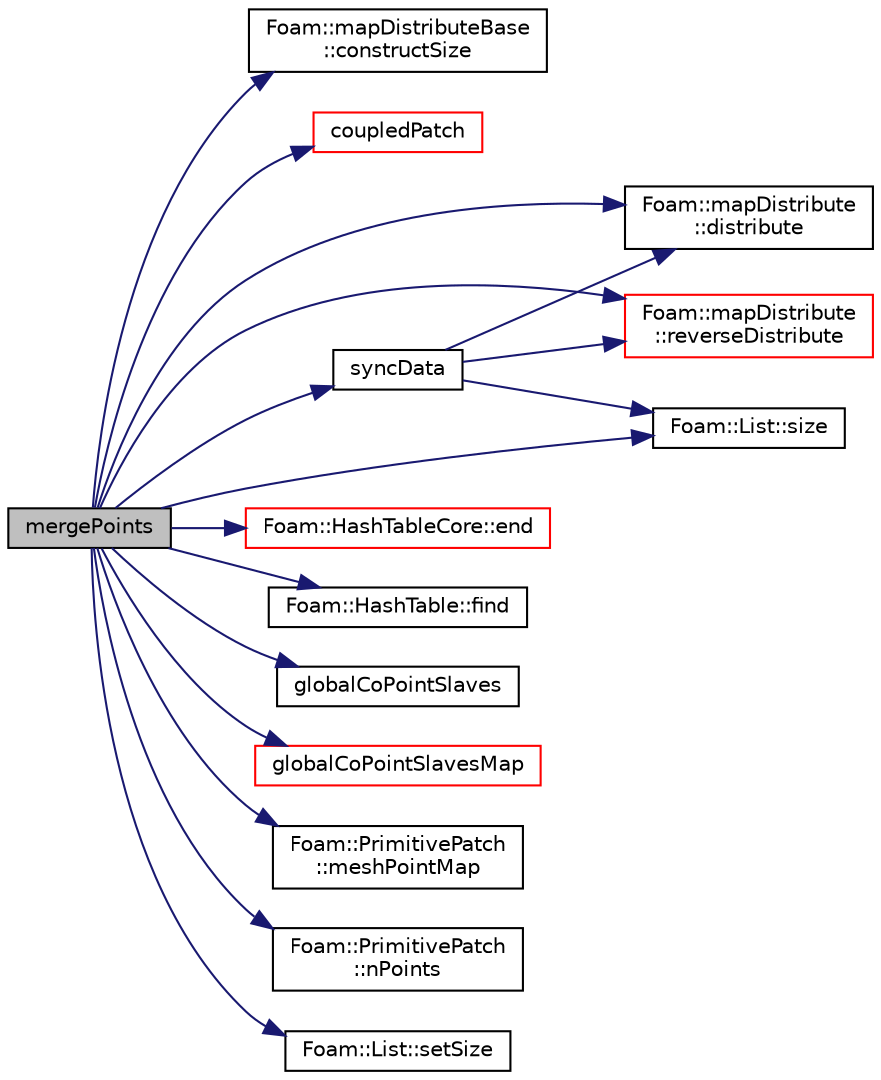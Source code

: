 digraph "mergePoints"
{
  bgcolor="transparent";
  edge [fontname="Helvetica",fontsize="10",labelfontname="Helvetica",labelfontsize="10"];
  node [fontname="Helvetica",fontsize="10",shape=record];
  rankdir="LR";
  Node3800 [label="mergePoints",height=0.2,width=0.4,color="black", fillcolor="grey75", style="filled", fontcolor="black"];
  Node3800 -> Node3801 [color="midnightblue",fontsize="10",style="solid",fontname="Helvetica"];
  Node3801 [label="Foam::mapDistributeBase\l::constructSize",height=0.2,width=0.4,color="black",URL="$a28525.html#aafa5c5eaac08986c309d43bb80c2ab1f",tooltip="Constructed data size. "];
  Node3800 -> Node3802 [color="midnightblue",fontsize="10",style="solid",fontname="Helvetica"];
  Node3802 [label="coupledPatch",height=0.2,width=0.4,color="red",URL="$a28485.html#adbf1d40edb1a4d9d7175cc03028a82e7",tooltip="Return patch of all coupled faces. "];
  Node3800 -> Node3860 [color="midnightblue",fontsize="10",style="solid",fontname="Helvetica"];
  Node3860 [label="Foam::mapDistribute\l::distribute",height=0.2,width=0.4,color="black",URL="$a28513.html#a93e1a643307eb8869f583019ca92cec2",tooltip="Distribute data using default commsType. "];
  Node3800 -> Node3861 [color="midnightblue",fontsize="10",style="solid",fontname="Helvetica"];
  Node3861 [label="Foam::HashTableCore::end",height=0.2,width=0.4,color="red",URL="$a26849.html#a540580a296c0ff351686ceb4f27b6fe6",tooltip="iteratorEnd set to beyond the end of any HashTable "];
  Node3800 -> Node3864 [color="midnightblue",fontsize="10",style="solid",fontname="Helvetica"];
  Node3864 [label="Foam::HashTable::find",height=0.2,width=0.4,color="black",URL="$a26841.html#a76b2c74ebd9f33fa9f76261b027ffc11",tooltip="Find and return an iterator set at the hashedEntry. "];
  Node3800 -> Node3865 [color="midnightblue",fontsize="10",style="solid",fontname="Helvetica"];
  Node3865 [label="globalCoPointSlaves",height=0.2,width=0.4,color="black",URL="$a28485.html#aa5db81c664ee36aaa53618a57e0a0940"];
  Node3800 -> Node3866 [color="midnightblue",fontsize="10",style="solid",fontname="Helvetica"];
  Node3866 [label="globalCoPointSlavesMap",height=0.2,width=0.4,color="red",URL="$a28485.html#a0b3a352a1bd504592c367a64ba7659f7"];
  Node3800 -> Node3888 [color="midnightblue",fontsize="10",style="solid",fontname="Helvetica"];
  Node3888 [label="Foam::PrimitivePatch\l::meshPointMap",height=0.2,width=0.4,color="black",URL="$a28693.html#a4bfdf4cb7ea71c49e0131cb6358eacf7",tooltip="Mesh point map. Given the global point index find its. "];
  Node3800 -> Node3870 [color="midnightblue",fontsize="10",style="solid",fontname="Helvetica"];
  Node3870 [label="Foam::PrimitivePatch\l::nPoints",height=0.2,width=0.4,color="black",URL="$a28693.html#a1c886a784a597459dbf2d9470798e9dd",tooltip="Return number of points supporting patch faces. "];
  Node3800 -> Node3872 [color="midnightblue",fontsize="10",style="solid",fontname="Helvetica"];
  Node3872 [label="Foam::mapDistribute\l::reverseDistribute",height=0.2,width=0.4,color="red",URL="$a28513.html#af4843479bbb5ce26fab0dbefd525c410",tooltip="Reverse distribute data using default commsType. "];
  Node3800 -> Node3856 [color="midnightblue",fontsize="10",style="solid",fontname="Helvetica"];
  Node3856 [label="Foam::List::setSize",height=0.2,width=0.4,color="black",URL="$a26833.html#aedb985ffeaf1bdbfeccc2a8730405703",tooltip="Reset size of List. "];
  Node3800 -> Node3875 [color="midnightblue",fontsize="10",style="solid",fontname="Helvetica"];
  Node3875 [label="Foam::List::size",height=0.2,width=0.4,color="black",URL="$a26833.html#a8a5f6fa29bd4b500caf186f60245b384",tooltip="Override size to be inconsistent with allocated storage. "];
  Node3800 -> Node3885 [color="midnightblue",fontsize="10",style="solid",fontname="Helvetica"];
  Node3885 [label="syncData",height=0.2,width=0.4,color="black",URL="$a28485.html#a81fffc5ec4bfe50dd3ba0a3ca38ee2f1",tooltip="Helper: synchronise data with transforms. "];
  Node3885 -> Node3860 [color="midnightblue",fontsize="10",style="solid",fontname="Helvetica"];
  Node3885 -> Node3872 [color="midnightblue",fontsize="10",style="solid",fontname="Helvetica"];
  Node3885 -> Node3875 [color="midnightblue",fontsize="10",style="solid",fontname="Helvetica"];
}
